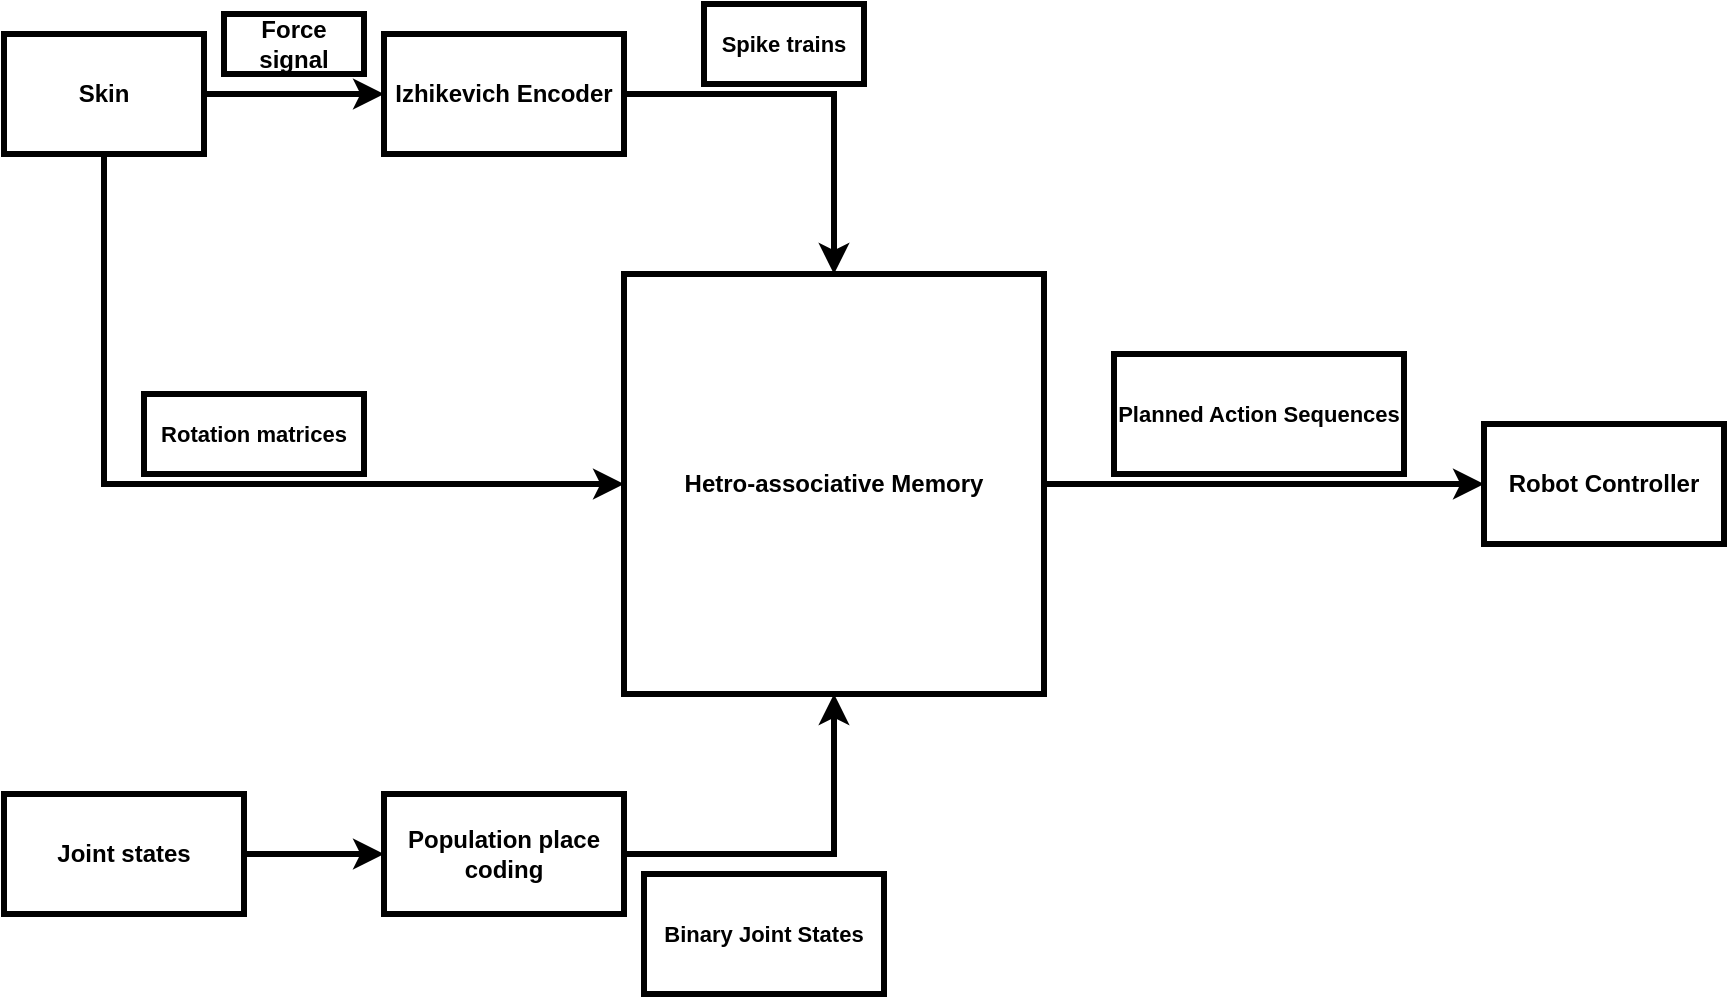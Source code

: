 <mxfile version="24.4.0" type="github">
  <diagram name="第 1 页" id="iESP227TB-26PCWopNRy">
    <mxGraphModel dx="594" dy="1635" grid="1" gridSize="10" guides="1" tooltips="1" connect="1" arrows="1" fold="1" page="1" pageScale="1" pageWidth="1169" pageHeight="827" math="1" shadow="0">
      <root>
        <mxCell id="0" />
        <mxCell id="1" parent="0" />
        <mxCell id="PAiWoVVPBK-8SuSjQU_N-2" style="edgeStyle=orthogonalEdgeStyle;rounded=0;orthogonalLoop=1;jettySize=auto;html=1;exitX=1;exitY=0.5;exitDx=0;exitDy=0;entryX=0;entryY=0.5;entryDx=0;entryDy=0;strokeWidth=3;fontStyle=1" edge="1" parent="1" source="du2vrE_OmllNjgMDtvtN-1" target="du2vrE_OmllNjgMDtvtN-2">
          <mxGeometry relative="1" as="geometry" />
        </mxCell>
        <mxCell id="PAiWoVVPBK-8SuSjQU_N-5" style="edgeStyle=orthogonalEdgeStyle;rounded=0;orthogonalLoop=1;jettySize=auto;html=1;exitX=0.5;exitY=1;exitDx=0;exitDy=0;entryX=0;entryY=0.5;entryDx=0;entryDy=0;strokeWidth=3;fontStyle=1" edge="1" parent="1" source="du2vrE_OmllNjgMDtvtN-1" target="du2vrE_OmllNjgMDtvtN-3">
          <mxGeometry relative="1" as="geometry">
            <mxPoint x="80" y="290" as="targetPoint" />
          </mxGeometry>
        </mxCell>
        <mxCell id="du2vrE_OmllNjgMDtvtN-1" value="Skin" style="rounded=0;whiteSpace=wrap;html=1;strokeWidth=3;fontStyle=1" parent="1" vertex="1">
          <mxGeometry x="30" y="90" width="100" height="60" as="geometry" />
        </mxCell>
        <mxCell id="PAiWoVVPBK-8SuSjQU_N-10" style="edgeStyle=orthogonalEdgeStyle;rounded=0;orthogonalLoop=1;jettySize=auto;html=1;exitX=1;exitY=0.5;exitDx=0;exitDy=0;entryX=0.5;entryY=0;entryDx=0;entryDy=0;strokeWidth=3;fontStyle=1" edge="1" parent="1" source="du2vrE_OmllNjgMDtvtN-2" target="du2vrE_OmllNjgMDtvtN-3">
          <mxGeometry relative="1" as="geometry" />
        </mxCell>
        <mxCell id="du2vrE_OmllNjgMDtvtN-2" value="Izhikevich Encoder" style="rounded=0;whiteSpace=wrap;html=1;strokeWidth=3;fontStyle=1" parent="1" vertex="1">
          <mxGeometry x="220" y="90" width="120" height="60" as="geometry" />
        </mxCell>
        <mxCell id="PAiWoVVPBK-8SuSjQU_N-16" style="edgeStyle=orthogonalEdgeStyle;rounded=0;orthogonalLoop=1;jettySize=auto;html=1;exitX=1;exitY=0.5;exitDx=0;exitDy=0;entryX=0;entryY=0.5;entryDx=0;entryDy=0;strokeWidth=3;fontStyle=1" edge="1" parent="1" source="du2vrE_OmllNjgMDtvtN-3" target="PAiWoVVPBK-8SuSjQU_N-15">
          <mxGeometry relative="1" as="geometry" />
        </mxCell>
        <mxCell id="du2vrE_OmllNjgMDtvtN-3" value="Hetro-associative Memory" style="whiteSpace=wrap;html=1;aspect=fixed;strokeWidth=3;fontStyle=1" parent="1" vertex="1">
          <mxGeometry x="340" y="210" width="210" height="210" as="geometry" />
        </mxCell>
        <mxCell id="PAiWoVVPBK-8SuSjQU_N-3" value="Force signal" style="rounded=0;whiteSpace=wrap;html=1;strokeWidth=3;fontStyle=1" vertex="1" parent="1">
          <mxGeometry x="140" y="80" width="70" height="30" as="geometry" />
        </mxCell>
        <mxCell id="PAiWoVVPBK-8SuSjQU_N-9" style="edgeStyle=orthogonalEdgeStyle;rounded=0;orthogonalLoop=1;jettySize=auto;html=1;exitX=1;exitY=0.5;exitDx=0;exitDy=0;entryX=0;entryY=0.5;entryDx=0;entryDy=0;strokeWidth=3;fontStyle=1" edge="1" parent="1" source="PAiWoVVPBK-8SuSjQU_N-7" target="PAiWoVVPBK-8SuSjQU_N-8">
          <mxGeometry relative="1" as="geometry" />
        </mxCell>
        <mxCell id="PAiWoVVPBK-8SuSjQU_N-7" value="Joint states" style="rounded=0;whiteSpace=wrap;html=1;strokeWidth=3;fontStyle=1" vertex="1" parent="1">
          <mxGeometry x="30" y="470" width="120" height="60" as="geometry" />
        </mxCell>
        <mxCell id="PAiWoVVPBK-8SuSjQU_N-12" style="edgeStyle=orthogonalEdgeStyle;rounded=0;orthogonalLoop=1;jettySize=auto;html=1;exitX=1;exitY=0.5;exitDx=0;exitDy=0;entryX=0.5;entryY=1;entryDx=0;entryDy=0;strokeWidth=3;fontStyle=1" edge="1" parent="1" source="PAiWoVVPBK-8SuSjQU_N-8" target="du2vrE_OmllNjgMDtvtN-3">
          <mxGeometry relative="1" as="geometry" />
        </mxCell>
        <mxCell id="PAiWoVVPBK-8SuSjQU_N-8" value="Population place coding" style="rounded=0;whiteSpace=wrap;html=1;strokeWidth=3;fontStyle=1" vertex="1" parent="1">
          <mxGeometry x="220" y="470" width="120" height="60" as="geometry" />
        </mxCell>
        <mxCell id="PAiWoVVPBK-8SuSjQU_N-15" value="Robot Controller" style="rounded=0;whiteSpace=wrap;html=1;strokeWidth=3;fontStyle=1" vertex="1" parent="1">
          <mxGeometry x="770" y="285" width="120" height="60" as="geometry" />
        </mxCell>
        <mxCell id="PAiWoVVPBK-8SuSjQU_N-18" value="&lt;span style=&quot;font-size: 11px; text-wrap-mode: nowrap; background-color: rgb(255, 255, 255);&quot;&gt;Rotation matrices&lt;/span&gt;" style="rounded=0;whiteSpace=wrap;html=1;strokeWidth=3;fontStyle=1" vertex="1" parent="1">
          <mxGeometry x="100" y="270" width="110" height="40" as="geometry" />
        </mxCell>
        <mxCell id="PAiWoVVPBK-8SuSjQU_N-20" value="&lt;span style=&quot;font-size: 11px; text-wrap-mode: nowrap; background-color: rgb(255, 255, 255);&quot;&gt;Spike trains&lt;/span&gt;" style="rounded=0;whiteSpace=wrap;html=1;strokeWidth=3;fontStyle=1" vertex="1" parent="1">
          <mxGeometry x="380" y="75" width="80" height="40" as="geometry" />
        </mxCell>
        <mxCell id="PAiWoVVPBK-8SuSjQU_N-21" value="&lt;span style=&quot;font-size: 11px; text-wrap-mode: nowrap; background-color: rgb(255, 255, 255);&quot;&gt;Planned Action Sequences&lt;/span&gt;" style="rounded=0;whiteSpace=wrap;html=1;strokeWidth=3;fontStyle=1" vertex="1" parent="1">
          <mxGeometry x="585" y="250" width="145" height="60" as="geometry" />
        </mxCell>
        <mxCell id="PAiWoVVPBK-8SuSjQU_N-22" value="&lt;span style=&quot;font-size: 11px; text-wrap-mode: nowrap; background-color: rgb(255, 255, 255);&quot;&gt;Binary Joint States&lt;/span&gt;" style="rounded=0;whiteSpace=wrap;html=1;strokeWidth=3;fontStyle=1" vertex="1" parent="1">
          <mxGeometry x="350" y="510" width="120" height="60" as="geometry" />
        </mxCell>
      </root>
    </mxGraphModel>
  </diagram>
</mxfile>
